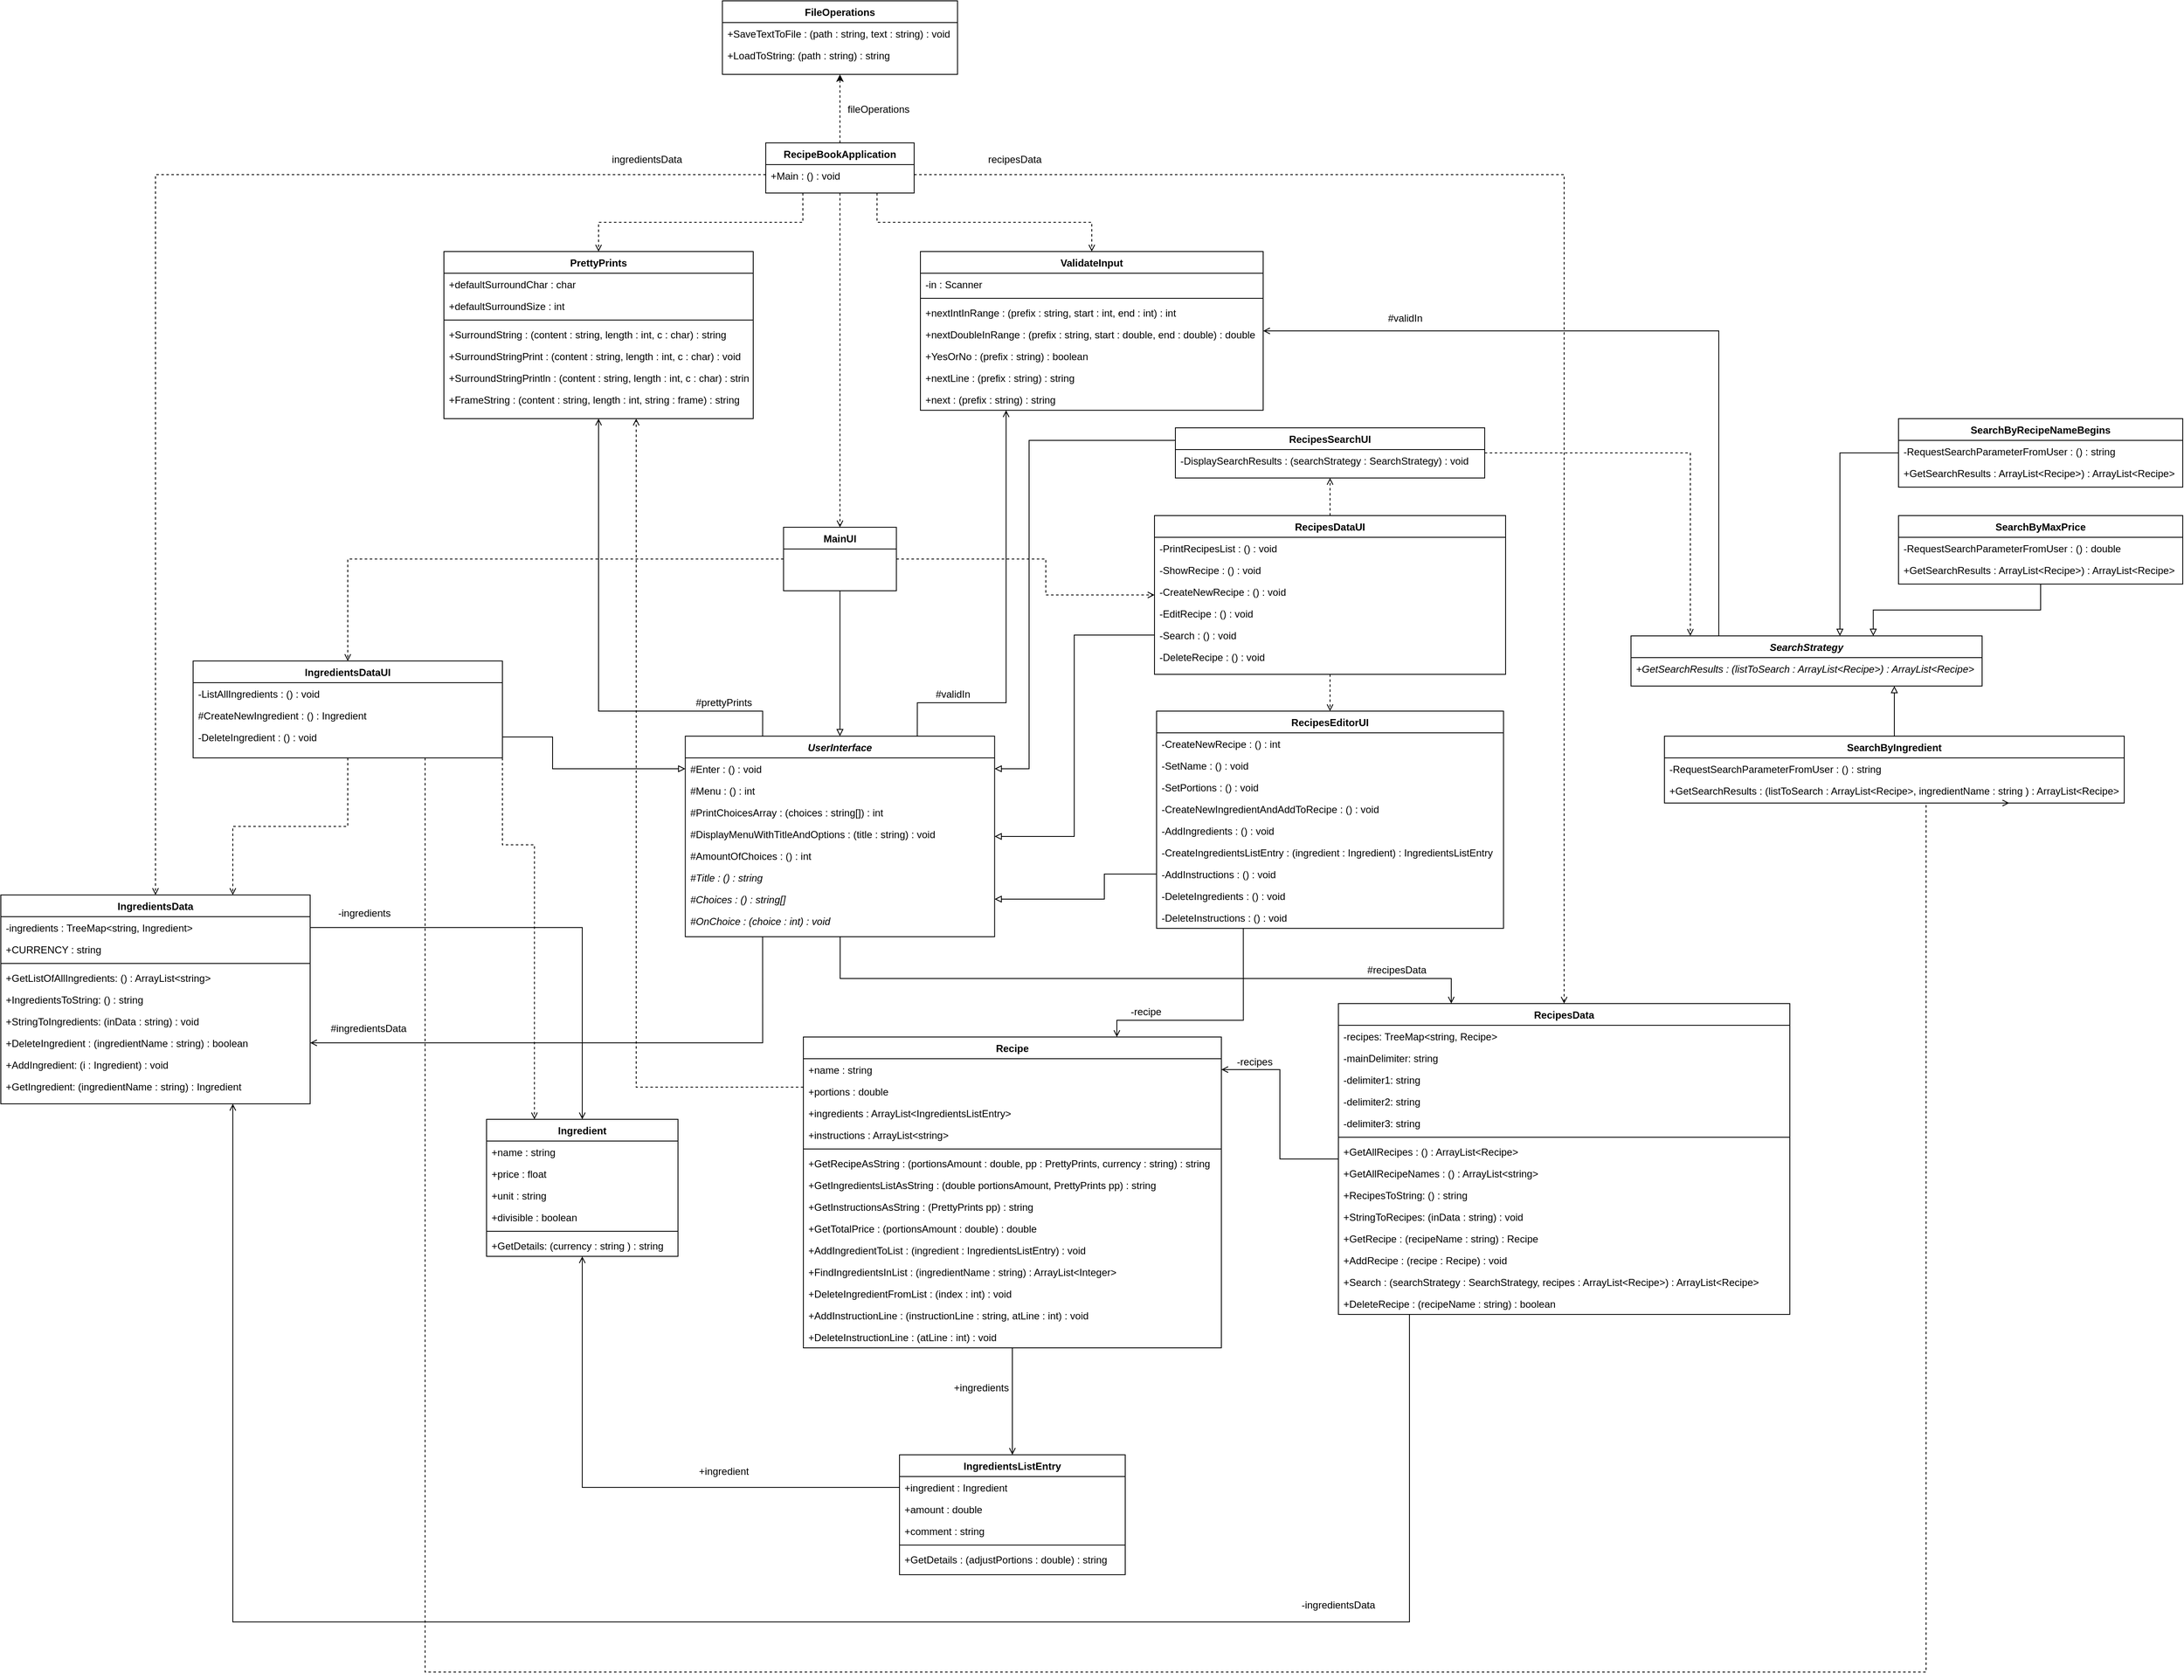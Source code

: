 <mxfile version="13.7.9" type="device"><diagram id="C5RBs43oDa-KdzZeNtuy" name="Page-1"><mxGraphModel dx="2844" dy="2813" grid="1" gridSize="10" guides="1" tooltips="1" connect="1" arrows="1" fold="1" page="1" pageScale="1" pageWidth="827" pageHeight="1169" math="0" shadow="0"><root><mxCell id="WIyWlLk6GJQsqaUBKTNV-0"/><mxCell id="WIyWlLk6GJQsqaUBKTNV-1" parent="WIyWlLk6GJQsqaUBKTNV-0"/><mxCell id="rEb_3e4cBhlZiOOhZE0I-47" style="edgeStyle=orthogonalEdgeStyle;rounded=0;orthogonalLoop=1;jettySize=auto;html=1;exitX=0;exitY=0.5;exitDx=0;exitDy=0;entryX=0.5;entryY=0;entryDx=0;entryDy=0;fontColor=#000000;endArrow=open;endFill=0;dashed=1;" parent="WIyWlLk6GJQsqaUBKTNV-1" source="rEb_3e4cBhlZiOOhZE0I-67" target="rEb_3e4cBhlZiOOhZE0I-20" edge="1"><mxGeometry relative="1" as="geometry"><mxPoint x="862.5" y="-921" as="sourcePoint"/></mxGeometry></mxCell><mxCell id="rEb_3e4cBhlZiOOhZE0I-48" style="edgeStyle=orthogonalEdgeStyle;rounded=0;orthogonalLoop=1;jettySize=auto;html=1;exitX=1;exitY=0.5;exitDx=0;exitDy=0;entryX=0.5;entryY=0;entryDx=0;entryDy=0;fontColor=#000000;endArrow=open;endFill=0;dashed=1;" parent="WIyWlLk6GJQsqaUBKTNV-1" source="rEb_3e4cBhlZiOOhZE0I-67" target="rEb_3e4cBhlZiOOhZE0I-28" edge="1"><mxGeometry relative="1" as="geometry"><mxPoint x="1302.5" y="-895" as="sourcePoint"/></mxGeometry></mxCell><mxCell id="rEb_3e4cBhlZiOOhZE0I-58" style="edgeStyle=orthogonalEdgeStyle;rounded=0;orthogonalLoop=1;jettySize=auto;html=1;exitX=0.5;exitY=1;exitDx=0;exitDy=0;fontColor=#000000;entryX=0.5;entryY=0;entryDx=0;entryDy=0;endArrow=open;endFill=0;" parent="WIyWlLk6GJQsqaUBKTNV-1" source="rEb_3e4cBhlZiOOhZE0I-37" target="rEb_3e4cBhlZiOOhZE0I-50" edge="1"><mxGeometry relative="1" as="geometry"><mxPoint x="1200.235" y="352" as="targetPoint"/></mxGeometry></mxCell><mxCell id="rEb_3e4cBhlZiOOhZE0I-59" style="edgeStyle=orthogonalEdgeStyle;rounded=0;orthogonalLoop=1;jettySize=auto;html=1;exitX=0;exitY=0.5;exitDx=0;exitDy=0;entryX=0.5;entryY=1;entryDx=0;entryDy=0;fontColor=#000000;endArrow=open;endFill=0;" parent="WIyWlLk6GJQsqaUBKTNV-1" source="rEb_3e4cBhlZiOOhZE0I-51" target="rEb_3e4cBhlZiOOhZE0I-11" edge="1"><mxGeometry relative="1" as="geometry"/></mxCell><mxCell id="rEb_3e4cBhlZiOOhZE0I-60" style="edgeStyle=orthogonalEdgeStyle;rounded=0;orthogonalLoop=1;jettySize=auto;html=1;entryX=1;entryY=0.5;entryDx=0;entryDy=0;fontColor=#000000;endArrow=open;endFill=0;exitX=0;exitY=0.5;exitDx=0;exitDy=0;" parent="WIyWlLk6GJQsqaUBKTNV-1" source="rEb_3e4cBhlZiOOhZE0I-28" target="rEb_3e4cBhlZiOOhZE0I-38" edge="1"><mxGeometry relative="1" as="geometry"><mxPoint x="1550" y="120" as="sourcePoint"/><mxPoint x="1485" y="17.5" as="targetPoint"/></mxGeometry></mxCell><mxCell id="rEb_3e4cBhlZiOOhZE0I-70" value="recipesData" style="text;html=1;strokeColor=none;fillColor=none;align=center;verticalAlign=middle;whiteSpace=wrap;rounded=0;fontColor=#000000;" parent="WIyWlLk6GJQsqaUBKTNV-1" vertex="1"><mxGeometry x="1272.5" y="-940" width="40" height="20" as="geometry"/></mxCell><mxCell id="rEb_3e4cBhlZiOOhZE0I-71" value="ingredientsData" style="text;html=1;strokeColor=none;fillColor=none;align=center;verticalAlign=middle;whiteSpace=wrap;rounded=0;fontColor=#000000;" parent="WIyWlLk6GJQsqaUBKTNV-1" vertex="1"><mxGeometry x="832.5" y="-940" width="40" height="20" as="geometry"/></mxCell><mxCell id="rEb_3e4cBhlZiOOhZE0I-72" style="edgeStyle=orthogonalEdgeStyle;rounded=0;orthogonalLoop=1;jettySize=auto;html=1;exitX=1;exitY=0.5;exitDx=0;exitDy=0;entryX=0.5;entryY=0;entryDx=0;entryDy=0;fontColor=#000000;endArrow=open;endFill=0;" parent="WIyWlLk6GJQsqaUBKTNV-1" source="rEb_3e4cBhlZiOOhZE0I-21" target="rEb_3e4cBhlZiOOhZE0I-11" edge="1"><mxGeometry relative="1" as="geometry"/></mxCell><mxCell id="rEb_3e4cBhlZiOOhZE0I-73" value="-ingredients" style="text;html=1;strokeColor=none;fillColor=none;align=center;verticalAlign=middle;whiteSpace=wrap;rounded=0;fontColor=#000000;" parent="WIyWlLk6GJQsqaUBKTNV-1" vertex="1"><mxGeometry x="470" y="-38" width="90" height="20" as="geometry"/></mxCell><mxCell id="rEb_3e4cBhlZiOOhZE0I-74" value="+ingredient" style="text;html=1;strokeColor=none;fillColor=none;align=center;verticalAlign=middle;whiteSpace=wrap;rounded=0;fontColor=#000000;" parent="WIyWlLk6GJQsqaUBKTNV-1" vertex="1"><mxGeometry x="925" y="630" width="40" height="20" as="geometry"/></mxCell><mxCell id="rEb_3e4cBhlZiOOhZE0I-81" value="-recipes" style="text;html=1;strokeColor=none;fillColor=none;align=center;verticalAlign=middle;whiteSpace=wrap;rounded=0;fontColor=#000000;" parent="WIyWlLk6GJQsqaUBKTNV-1" vertex="1"><mxGeometry x="1550" y="140" width="60" height="20" as="geometry"/></mxCell><mxCell id="rEb_3e4cBhlZiOOhZE0I-82" value="+ingredients" style="text;html=1;strokeColor=none;fillColor=none;align=center;verticalAlign=middle;whiteSpace=wrap;rounded=0;fontColor=#000000;" parent="WIyWlLk6GJQsqaUBKTNV-1" vertex="1"><mxGeometry x="1232.5" y="530" width="40" height="20" as="geometry"/></mxCell><mxCell id="dzaVv9NhgaPEuRak2VGy-123" style="edgeStyle=orthogonalEdgeStyle;rounded=0;orthogonalLoop=1;jettySize=auto;html=1;endArrow=open;endFill=0;dashed=1;entryX=0.75;entryY=1;entryDx=0;entryDy=0;exitX=0.75;exitY=1;exitDx=0;exitDy=0;" edge="1" parent="WIyWlLk6GJQsqaUBKTNV-1" source="dzaVv9NhgaPEuRak2VGy-25" target="rEb_3e4cBhlZiOOhZE0I-89"><mxGeometry relative="1" as="geometry"><Array as="points"><mxPoint x="587" y="880"/><mxPoint x="2383" y="880"/></Array></mxGeometry></mxCell><mxCell id="dzaVv9NhgaPEuRak2VGy-55" style="edgeStyle=orthogonalEdgeStyle;rounded=0;orthogonalLoop=1;jettySize=auto;html=1;exitX=0.5;exitY=0;exitDx=0;exitDy=0;entryX=0.5;entryY=1;entryDx=0;entryDy=0;dashed=1;" edge="1" parent="WIyWlLk6GJQsqaUBKTNV-1" source="rEb_3e4cBhlZiOOhZE0I-0" target="dzaVv9NhgaPEuRak2VGy-1"><mxGeometry relative="1" as="geometry"/></mxCell><mxCell id="dzaVv9NhgaPEuRak2VGy-57" style="edgeStyle=orthogonalEdgeStyle;rounded=0;orthogonalLoop=1;jettySize=auto;html=1;exitX=0.25;exitY=1;exitDx=0;exitDy=0;entryX=0.5;entryY=0;entryDx=0;entryDy=0;dashed=1;endArrow=open;endFill=0;" edge="1" parent="WIyWlLk6GJQsqaUBKTNV-1" source="rEb_3e4cBhlZiOOhZE0I-0" target="dzaVv9NhgaPEuRak2VGy-13"><mxGeometry relative="1" as="geometry"/></mxCell><mxCell id="dzaVv9NhgaPEuRak2VGy-58" style="edgeStyle=orthogonalEdgeStyle;rounded=0;orthogonalLoop=1;jettySize=auto;html=1;exitX=0.75;exitY=1;exitDx=0;exitDy=0;entryX=0.5;entryY=0;entryDx=0;entryDy=0;dashed=1;endArrow=open;endFill=0;" edge="1" parent="WIyWlLk6GJQsqaUBKTNV-1" source="rEb_3e4cBhlZiOOhZE0I-0" target="dzaVv9NhgaPEuRak2VGy-7"><mxGeometry relative="1" as="geometry"/></mxCell><mxCell id="dzaVv9NhgaPEuRak2VGy-61" style="edgeStyle=orthogonalEdgeStyle;rounded=0;orthogonalLoop=1;jettySize=auto;html=1;exitX=0.5;exitY=1;exitDx=0;exitDy=0;entryX=0.5;entryY=0;entryDx=0;entryDy=0;dashed=1;endArrow=open;endFill=0;" edge="1" parent="WIyWlLk6GJQsqaUBKTNV-1" source="rEb_3e4cBhlZiOOhZE0I-0" target="dzaVv9NhgaPEuRak2VGy-49"><mxGeometry relative="1" as="geometry"/></mxCell><mxCell id="dzaVv9NhgaPEuRak2VGy-56" value="fileOperations" style="text;html=1;strokeColor=none;fillColor=none;align=center;verticalAlign=middle;whiteSpace=wrap;rounded=0;fontColor=#000000;" vertex="1" parent="WIyWlLk6GJQsqaUBKTNV-1"><mxGeometry x="1110" y="-1000" width="40" height="20" as="geometry"/></mxCell><mxCell id="dzaVv9NhgaPEuRak2VGy-62" style="edgeStyle=orthogonalEdgeStyle;rounded=0;orthogonalLoop=1;jettySize=auto;html=1;entryX=0.5;entryY=0;entryDx=0;entryDy=0;endArrow=block;endFill=0;" edge="1" parent="WIyWlLk6GJQsqaUBKTNV-1" source="dzaVv9NhgaPEuRak2VGy-49" target="dzaVv9NhgaPEuRak2VGy-19"><mxGeometry relative="1" as="geometry"/></mxCell><mxCell id="dzaVv9NhgaPEuRak2VGy-70" style="edgeStyle=orthogonalEdgeStyle;rounded=0;orthogonalLoop=1;jettySize=auto;html=1;exitX=0.25;exitY=0;exitDx=0;exitDy=0;entryX=0.5;entryY=1;entryDx=0;entryDy=0;endArrow=open;endFill=0;" edge="1" parent="WIyWlLk6GJQsqaUBKTNV-1" source="dzaVv9NhgaPEuRak2VGy-19" target="dzaVv9NhgaPEuRak2VGy-13"><mxGeometry relative="1" as="geometry"><Array as="points"><mxPoint x="991" y="-270"/><mxPoint x="795" y="-270"/></Array></mxGeometry></mxCell><mxCell id="dzaVv9NhgaPEuRak2VGy-72" style="edgeStyle=orthogonalEdgeStyle;rounded=0;orthogonalLoop=1;jettySize=auto;html=1;exitX=0.75;exitY=0;exitDx=0;exitDy=0;entryX=0.25;entryY=1;entryDx=0;entryDy=0;endArrow=open;endFill=0;" edge="1" parent="WIyWlLk6GJQsqaUBKTNV-1" source="dzaVv9NhgaPEuRak2VGy-19" target="dzaVv9NhgaPEuRak2VGy-7"><mxGeometry relative="1" as="geometry"><Array as="points"><mxPoint x="1176" y="-280"/><mxPoint x="1282" y="-280"/></Array></mxGeometry></mxCell><mxCell id="dzaVv9NhgaPEuRak2VGy-92" style="edgeStyle=orthogonalEdgeStyle;rounded=0;orthogonalLoop=1;jettySize=auto;html=1;exitX=0.25;exitY=1;exitDx=0;exitDy=0;entryX=1;entryY=0.5;entryDx=0;entryDy=0;endArrow=open;endFill=0;" edge="1" parent="WIyWlLk6GJQsqaUBKTNV-1" source="dzaVv9NhgaPEuRak2VGy-19" target="rEb_3e4cBhlZiOOhZE0I-26"><mxGeometry relative="1" as="geometry"/></mxCell><mxCell id="dzaVv9NhgaPEuRak2VGy-64" style="edgeStyle=orthogonalEdgeStyle;rounded=0;orthogonalLoop=1;jettySize=auto;html=1;exitX=1;exitY=0.5;exitDx=0;exitDy=0;entryX=0;entryY=0.5;entryDx=0;entryDy=0;endArrow=block;endFill=0;" edge="1" parent="WIyWlLk6GJQsqaUBKTNV-1" source="dzaVv9NhgaPEuRak2VGy-143" target="dzaVv9NhgaPEuRak2VGy-22"><mxGeometry relative="1" as="geometry"><mxPoint x="690.0" y="-259.0" as="sourcePoint"/><Array as="points"><mxPoint x="740" y="-239"/><mxPoint x="740" y="-201"/></Array></mxGeometry></mxCell><mxCell id="dzaVv9NhgaPEuRak2VGy-65" style="edgeStyle=orthogonalEdgeStyle;rounded=0;orthogonalLoop=1;jettySize=auto;html=1;entryX=1;entryY=0.5;entryDx=0;entryDy=0;endArrow=block;endFill=0;exitX=0;exitY=0.25;exitDx=0;exitDy=0;" edge="1" parent="WIyWlLk6GJQsqaUBKTNV-1" source="dzaVv9NhgaPEuRak2VGy-43"><mxGeometry relative="1" as="geometry"><mxPoint x="1268.75" y="-201" as="targetPoint"/><Array as="points"><mxPoint x="1310" y="-594"/><mxPoint x="1310" y="-201"/></Array></mxGeometry></mxCell><mxCell id="dzaVv9NhgaPEuRak2VGy-66" style="edgeStyle=orthogonalEdgeStyle;rounded=0;orthogonalLoop=1;jettySize=auto;html=1;endArrow=block;endFill=0;entryX=1;entryY=0.5;entryDx=0;entryDy=0;exitX=0;exitY=0.5;exitDx=0;exitDy=0;" edge="1" parent="WIyWlLk6GJQsqaUBKTNV-1" source="dzaVv9NhgaPEuRak2VGy-145" target="dzaVv9NhgaPEuRak2VGy-19"><mxGeometry relative="1" as="geometry"><mxPoint x="1460" y="-291" as="sourcePoint"/><mxPoint x="1290" y="-160" as="targetPoint"/><Array as="points"><mxPoint x="1364" y="-361"/><mxPoint x="1364" y="-120"/></Array></mxGeometry></mxCell><mxCell id="dzaVv9NhgaPEuRak2VGy-67" style="edgeStyle=orthogonalEdgeStyle;rounded=0;orthogonalLoop=1;jettySize=auto;html=1;exitX=0;exitY=0.75;exitDx=0;exitDy=0;entryX=1;entryY=0.5;entryDx=0;entryDy=0;endArrow=block;endFill=0;" edge="1" parent="WIyWlLk6GJQsqaUBKTNV-1" source="dzaVv9NhgaPEuRak2VGy-37" target="dzaVv9NhgaPEuRak2VGy-23"><mxGeometry relative="1" as="geometry"><Array as="points"><mxPoint x="1400" y="-75"/><mxPoint x="1400" y="-45"/></Array></mxGeometry></mxCell><mxCell id="dzaVv9NhgaPEuRak2VGy-80" style="edgeStyle=orthogonalEdgeStyle;rounded=0;orthogonalLoop=1;jettySize=auto;html=1;dashed=1;endArrow=open;endFill=0;entryX=0;entryY=0.5;entryDx=0;entryDy=0;exitX=1;exitY=0.5;exitDx=0;exitDy=0;" edge="1" parent="WIyWlLk6GJQsqaUBKTNV-1" source="dzaVv9NhgaPEuRak2VGy-49" target="dzaVv9NhgaPEuRak2VGy-31"><mxGeometry relative="1" as="geometry"><mxPoint x="1115" y="-498" as="sourcePoint"/><mxPoint x="1390" y="-340" as="targetPoint"/><Array as="points"><mxPoint x="1330" y="-452"/><mxPoint x="1330" y="-409"/></Array></mxGeometry></mxCell><mxCell id="dzaVv9NhgaPEuRak2VGy-74" value="#prettyPrints" style="text;html=1;strokeColor=none;fillColor=none;align=center;verticalAlign=middle;whiteSpace=wrap;rounded=0;fontColor=#000000;" vertex="1" parent="WIyWlLk6GJQsqaUBKTNV-1"><mxGeometry x="895" y="-290" width="100" height="20" as="geometry"/></mxCell><mxCell id="dzaVv9NhgaPEuRak2VGy-75" value="#validIn" style="text;html=1;strokeColor=none;fillColor=none;align=center;verticalAlign=middle;whiteSpace=wrap;rounded=0;fontColor=#000000;" vertex="1" parent="WIyWlLk6GJQsqaUBKTNV-1"><mxGeometry x="1168.75" y="-300" width="100" height="20" as="geometry"/></mxCell><mxCell id="dzaVv9NhgaPEuRak2VGy-77" style="edgeStyle=orthogonalEdgeStyle;rounded=0;orthogonalLoop=1;jettySize=auto;html=1;entryX=0.5;entryY=0;entryDx=0;entryDy=0;dashed=1;endArrow=open;endFill=0;exitX=0;exitY=0.5;exitDx=0;exitDy=0;" edge="1" parent="WIyWlLk6GJQsqaUBKTNV-1" source="dzaVv9NhgaPEuRak2VGy-49" target="dzaVv9NhgaPEuRak2VGy-25"><mxGeometry relative="1" as="geometry"><mxPoint x="910" y="-431" as="sourcePoint"/></mxGeometry></mxCell><mxCell id="dzaVv9NhgaPEuRak2VGy-82" style="edgeStyle=orthogonalEdgeStyle;rounded=0;orthogonalLoop=1;jettySize=auto;html=1;entryX=0.169;entryY=-0.002;entryDx=0;entryDy=0;dashed=1;endArrow=open;endFill=0;entryPerimeter=0;exitX=1;exitY=0.5;exitDx=0;exitDy=0;" edge="1" parent="WIyWlLk6GJQsqaUBKTNV-1" source="dzaVv9NhgaPEuRak2VGy-43" target="rEb_3e4cBhlZiOOhZE0I-84"><mxGeometry relative="1" as="geometry"><Array as="points"><mxPoint x="2101" y="-579"/></Array></mxGeometry></mxCell><mxCell id="dzaVv9NhgaPEuRak2VGy-81" style="edgeStyle=orthogonalEdgeStyle;rounded=0;orthogonalLoop=1;jettySize=auto;html=1;entryX=0.5;entryY=1;entryDx=0;entryDy=0;dashed=1;endArrow=open;endFill=0;" edge="1" parent="WIyWlLk6GJQsqaUBKTNV-1" source="dzaVv9NhgaPEuRak2VGy-31" target="dzaVv9NhgaPEuRak2VGy-43"><mxGeometry relative="1" as="geometry"/></mxCell><mxCell id="dzaVv9NhgaPEuRak2VGy-84" style="edgeStyle=orthogonalEdgeStyle;rounded=0;orthogonalLoop=1;jettySize=auto;html=1;entryX=0.5;entryY=0;entryDx=0;entryDy=0;dashed=1;endArrow=open;endFill=0;" edge="1" parent="WIyWlLk6GJQsqaUBKTNV-1" source="dzaVv9NhgaPEuRak2VGy-31" target="dzaVv9NhgaPEuRak2VGy-37"><mxGeometry relative="1" as="geometry"/></mxCell><mxCell id="dzaVv9NhgaPEuRak2VGy-85" style="edgeStyle=orthogonalEdgeStyle;rounded=0;orthogonalLoop=1;jettySize=auto;html=1;entryX=0.75;entryY=0;entryDx=0;entryDy=0;dashed=1;endArrow=open;endFill=0;exitX=0.5;exitY=1;exitDx=0;exitDy=0;" edge="1" parent="WIyWlLk6GJQsqaUBKTNV-1" source="dzaVv9NhgaPEuRak2VGy-25" target="rEb_3e4cBhlZiOOhZE0I-20"><mxGeometry relative="1" as="geometry"><mxPoint x="390" y="-120" as="sourcePoint"/></mxGeometry></mxCell><mxCell id="dzaVv9NhgaPEuRak2VGy-112" style="edgeStyle=orthogonalEdgeStyle;rounded=0;orthogonalLoop=1;jettySize=auto;html=1;exitX=0.25;exitY=0;exitDx=0;exitDy=0;entryX=1;entryY=0.5;entryDx=0;entryDy=0;endArrow=open;endFill=0;" edge="1" parent="WIyWlLk6GJQsqaUBKTNV-1" source="rEb_3e4cBhlZiOOhZE0I-84" target="dzaVv9NhgaPEuRak2VGy-7"><mxGeometry relative="1" as="geometry"><Array as="points"><mxPoint x="2135" y="-725"/></Array></mxGeometry></mxCell><mxCell id="dzaVv9NhgaPEuRak2VGy-124" style="edgeStyle=orthogonalEdgeStyle;rounded=0;orthogonalLoop=1;jettySize=auto;html=1;exitX=0.25;exitY=1;exitDx=0;exitDy=0;entryX=0.75;entryY=0;entryDx=0;entryDy=0;endArrow=open;endFill=0;" edge="1" parent="WIyWlLk6GJQsqaUBKTNV-1" source="dzaVv9NhgaPEuRak2VGy-37" target="rEb_3e4cBhlZiOOhZE0I-37"><mxGeometry relative="1" as="geometry"><Array as="points"><mxPoint x="1566" y="100"/><mxPoint x="1415" y="100"/></Array></mxGeometry></mxCell><mxCell id="dzaVv9NhgaPEuRak2VGy-131" style="edgeStyle=orthogonalEdgeStyle;rounded=0;orthogonalLoop=1;jettySize=auto;html=1;endArrow=open;endFill=0;dashed=1;" edge="1" parent="WIyWlLk6GJQsqaUBKTNV-1" source="rEb_3e4cBhlZiOOhZE0I-37"><mxGeometry relative="1" as="geometry"><mxPoint x="840" y="-620" as="targetPoint"/><Array as="points"><mxPoint x="840" y="180"/></Array></mxGeometry></mxCell><mxCell id="dzaVv9NhgaPEuRak2VGy-132" style="edgeStyle=orthogonalEdgeStyle;rounded=0;orthogonalLoop=1;jettySize=auto;html=1;exitX=0.25;exitY=1;exitDx=0;exitDy=0;entryX=0.75;entryY=1;entryDx=0;entryDy=0;endArrow=open;endFill=0;" edge="1" parent="WIyWlLk6GJQsqaUBKTNV-1" source="rEb_3e4cBhlZiOOhZE0I-28" target="rEb_3e4cBhlZiOOhZE0I-20"><mxGeometry relative="1" as="geometry"><Array as="points"><mxPoint x="1765" y="820"/><mxPoint x="358" y="820"/></Array></mxGeometry></mxCell><mxCell id="dzaVv9NhgaPEuRak2VGy-94" style="edgeStyle=orthogonalEdgeStyle;rounded=0;orthogonalLoop=1;jettySize=auto;html=1;entryX=0.25;entryY=0;entryDx=0;entryDy=0;endArrow=open;endFill=0;" edge="1" parent="WIyWlLk6GJQsqaUBKTNV-1" target="rEb_3e4cBhlZiOOhZE0I-28"><mxGeometry relative="1" as="geometry"><mxPoint x="1084" as="sourcePoint"/><Array as="points"><mxPoint x="1084" y="50"/><mxPoint x="1815" y="50"/></Array></mxGeometry></mxCell><mxCell id="dzaVv9NhgaPEuRak2VGy-95" value="#ingredientsData" style="text;html=1;strokeColor=none;fillColor=none;align=center;verticalAlign=middle;whiteSpace=wrap;rounded=0;fontColor=#000000;" vertex="1" parent="WIyWlLk6GJQsqaUBKTNV-1"><mxGeometry x="470" y="100" width="100" height="20" as="geometry"/></mxCell><mxCell id="dzaVv9NhgaPEuRak2VGy-96" value="#recipesData" style="text;html=1;strokeColor=none;fillColor=none;align=center;verticalAlign=middle;whiteSpace=wrap;rounded=0;fontColor=#000000;" vertex="1" parent="WIyWlLk6GJQsqaUBKTNV-1"><mxGeometry x="1700" y="30" width="100" height="20" as="geometry"/></mxCell><mxCell id="dzaVv9NhgaPEuRak2VGy-107" style="edgeStyle=orthogonalEdgeStyle;rounded=0;orthogonalLoop=1;jettySize=auto;html=1;entryX=0.595;entryY=0;entryDx=0;entryDy=0;entryPerimeter=0;endArrow=block;endFill=0;exitX=0;exitY=0.5;exitDx=0;exitDy=0;" edge="1" parent="WIyWlLk6GJQsqaUBKTNV-1" source="rEb_3e4cBhlZiOOhZE0I-102" target="rEb_3e4cBhlZiOOhZE0I-84"><mxGeometry relative="1" as="geometry"><mxPoint x="2310" y="-672" as="sourcePoint"/><Array as="points"><mxPoint x="2280" y="-579"/></Array></mxGeometry></mxCell><mxCell id="dzaVv9NhgaPEuRak2VGy-105" style="edgeStyle=orthogonalEdgeStyle;rounded=0;orthogonalLoop=1;jettySize=auto;html=1;entryX=0.69;entryY=0;entryDx=0;entryDy=0;entryPerimeter=0;endArrow=block;endFill=0;exitX=0.5;exitY=1;exitDx=0;exitDy=0;" edge="1" parent="WIyWlLk6GJQsqaUBKTNV-1" source="rEb_3e4cBhlZiOOhZE0I-94" target="rEb_3e4cBhlZiOOhZE0I-84"><mxGeometry relative="1" as="geometry"><mxPoint x="2350" y="-662.941" as="sourcePoint"/></mxGeometry></mxCell><mxCell id="dzaVv9NhgaPEuRak2VGy-115" value="#validIn" style="text;html=1;strokeColor=none;fillColor=none;align=center;verticalAlign=middle;whiteSpace=wrap;rounded=0;fontColor=#000000;" vertex="1" parent="WIyWlLk6GJQsqaUBKTNV-1"><mxGeometry x="1710" y="-750" width="100" height="20" as="geometry"/></mxCell><mxCell id="dzaVv9NhgaPEuRak2VGy-116" style="edgeStyle=orthogonalEdgeStyle;rounded=0;orthogonalLoop=1;jettySize=auto;html=1;entryX=0.75;entryY=1;entryDx=0;entryDy=0;endArrow=block;endFill=0;" edge="1" parent="WIyWlLk6GJQsqaUBKTNV-1" source="rEb_3e4cBhlZiOOhZE0I-89" target="rEb_3e4cBhlZiOOhZE0I-84"><mxGeometry relative="1" as="geometry"/></mxCell><mxCell id="dzaVv9NhgaPEuRak2VGy-125" value="-recipe" style="text;html=1;strokeColor=none;fillColor=none;align=center;verticalAlign=middle;whiteSpace=wrap;rounded=0;fontColor=#000000;" vertex="1" parent="WIyWlLk6GJQsqaUBKTNV-1"><mxGeometry x="1400" y="80" width="100" height="20" as="geometry"/></mxCell><mxCell id="dzaVv9NhgaPEuRak2VGy-133" value="-ingredientsData" style="text;html=1;strokeColor=none;fillColor=none;align=center;verticalAlign=middle;whiteSpace=wrap;rounded=0;fontColor=#000000;" vertex="1" parent="WIyWlLk6GJQsqaUBKTNV-1"><mxGeometry x="1630" y="790" width="100" height="20" as="geometry"/></mxCell><mxCell id="rEb_3e4cBhlZiOOhZE0I-20" value="IngredientsData" style="swimlane;fontStyle=1;align=center;verticalAlign=top;childLayout=stackLayout;horizontal=1;startSize=26;horizontalStack=0;resizeParent=1;resizeLast=0;collapsible=1;marginBottom=0;rounded=0;shadow=0;strokeWidth=1;" parent="WIyWlLk6GJQsqaUBKTNV-1" vertex="1"><mxGeometry x="80" y="-50" width="370" height="250" as="geometry"><mxRectangle x="230" y="140" width="160" height="26" as="alternateBounds"/></mxGeometry></mxCell><mxCell id="rEb_3e4cBhlZiOOhZE0I-21" value="-ingredients : TreeMap&lt;string, Ingredient&gt;" style="text;align=left;verticalAlign=top;spacingLeft=4;spacingRight=4;overflow=hidden;rotatable=0;points=[[0,0.5],[1,0.5]];portConstraint=eastwest;rounded=0;shadow=0;html=0;" parent="rEb_3e4cBhlZiOOhZE0I-20" vertex="1"><mxGeometry y="26" width="370" height="26" as="geometry"/></mxCell><mxCell id="dzaVv9NhgaPEuRak2VGy-118" value="+CURRENCY : string" style="text;align=left;verticalAlign=top;spacingLeft=4;spacingRight=4;overflow=hidden;rotatable=0;points=[[0,0.5],[1,0.5]];portConstraint=eastwest;rounded=0;shadow=0;html=0;" vertex="1" parent="rEb_3e4cBhlZiOOhZE0I-20"><mxGeometry y="52" width="370" height="26" as="geometry"/></mxCell><mxCell id="rEb_3e4cBhlZiOOhZE0I-24" value="" style="line;html=1;strokeWidth=1;align=left;verticalAlign=middle;spacingTop=-1;spacingLeft=3;spacingRight=3;rotatable=0;labelPosition=right;points=[];portConstraint=eastwest;" parent="rEb_3e4cBhlZiOOhZE0I-20" vertex="1"><mxGeometry y="78" width="370" height="8" as="geometry"/></mxCell><mxCell id="rEb_3e4cBhlZiOOhZE0I-25" value="+GetListOfAllIngredients: () : ArrayList&lt;string&gt;" style="text;align=left;verticalAlign=top;spacingLeft=4;spacingRight=4;overflow=hidden;rotatable=0;points=[[0,0.5],[1,0.5]];portConstraint=eastwest;rounded=0;shadow=0;html=0;" parent="rEb_3e4cBhlZiOOhZE0I-20" vertex="1"><mxGeometry y="86" width="370" height="26" as="geometry"/></mxCell><mxCell id="dzaVv9NhgaPEuRak2VGy-119" value="+IngredientsToString: () : string" style="text;align=left;verticalAlign=top;spacingLeft=4;spacingRight=4;overflow=hidden;rotatable=0;points=[[0,0.5],[1,0.5]];portConstraint=eastwest;rounded=0;shadow=0;html=0;" vertex="1" parent="rEb_3e4cBhlZiOOhZE0I-20"><mxGeometry y="112" width="370" height="26" as="geometry"/></mxCell><mxCell id="dzaVv9NhgaPEuRak2VGy-120" value="+StringToIngredients: (inData : string) : void" style="text;align=left;verticalAlign=top;spacingLeft=4;spacingRight=4;overflow=hidden;rotatable=0;points=[[0,0.5],[1,0.5]];portConstraint=eastwest;rounded=0;shadow=0;html=0;" vertex="1" parent="rEb_3e4cBhlZiOOhZE0I-20"><mxGeometry y="138" width="370" height="26" as="geometry"/></mxCell><mxCell id="rEb_3e4cBhlZiOOhZE0I-26" value="+DeleteIngredient : (ingredientName : string) : boolean" style="text;align=left;verticalAlign=top;spacingLeft=4;spacingRight=4;overflow=hidden;rotatable=0;points=[[0,0.5],[1,0.5]];portConstraint=eastwest;rounded=0;shadow=0;html=0;" parent="rEb_3e4cBhlZiOOhZE0I-20" vertex="1"><mxGeometry y="164" width="370" height="26" as="geometry"/></mxCell><mxCell id="1HIF1MYtjE7DCyzloHpC-0" value="+AddIngredient: (i : Ingredient) : void" style="text;align=left;verticalAlign=top;spacingLeft=4;spacingRight=4;overflow=hidden;rotatable=0;points=[[0,0.5],[1,0.5]];portConstraint=eastwest;rounded=0;shadow=0;html=0;" parent="rEb_3e4cBhlZiOOhZE0I-20" vertex="1"><mxGeometry y="190" width="370" height="26" as="geometry"/></mxCell><mxCell id="dzaVv9NhgaPEuRak2VGy-121" value="+GetIngredient: (ingredientName : string) : Ingredient" style="text;align=left;verticalAlign=top;spacingLeft=4;spacingRight=4;overflow=hidden;rotatable=0;points=[[0,0.5],[1,0.5]];portConstraint=eastwest;rounded=0;shadow=0;html=0;" vertex="1" parent="rEb_3e4cBhlZiOOhZE0I-20"><mxGeometry y="216" width="370" height="26" as="geometry"/></mxCell><mxCell id="rEb_3e4cBhlZiOOhZE0I-0" value="RecipeBookApplication" style="swimlane;fontStyle=1;align=center;verticalAlign=top;childLayout=stackLayout;horizontal=1;startSize=26;horizontalStack=0;resizeParent=1;resizeLast=0;collapsible=1;marginBottom=0;rounded=0;shadow=0;strokeWidth=1;" parent="WIyWlLk6GJQsqaUBKTNV-1" vertex="1"><mxGeometry x="995" y="-950" width="177.5" height="60" as="geometry"><mxRectangle x="230" y="140" width="160" height="26" as="alternateBounds"/></mxGeometry></mxCell><mxCell id="rEb_3e4cBhlZiOOhZE0I-67" value="+Main : () : void" style="text;align=left;verticalAlign=top;spacingLeft=4;spacingRight=4;overflow=hidden;rotatable=0;points=[[0,0.5],[1,0.5]];portConstraint=eastwest;rounded=0;shadow=0;html=0;" parent="rEb_3e4cBhlZiOOhZE0I-0" vertex="1"><mxGeometry y="26" width="177.5" height="24" as="geometry"/></mxCell><mxCell id="dzaVv9NhgaPEuRak2VGy-1" value="FileOperations" style="swimlane;fontStyle=1;align=center;verticalAlign=top;childLayout=stackLayout;horizontal=1;startSize=26;horizontalStack=0;resizeParent=1;resizeLast=0;collapsible=1;marginBottom=0;rounded=0;shadow=0;strokeWidth=1;" vertex="1" parent="WIyWlLk6GJQsqaUBKTNV-1"><mxGeometry x="943.13" y="-1120" width="281.25" height="88" as="geometry"><mxRectangle x="230" y="140" width="160" height="26" as="alternateBounds"/></mxGeometry></mxCell><mxCell id="dzaVv9NhgaPEuRak2VGy-4" value="+SaveTextToFile : (path : string, text : string) : void" style="text;align=left;verticalAlign=top;spacingLeft=4;spacingRight=4;overflow=hidden;rotatable=0;points=[[0,0.5],[1,0.5]];portConstraint=eastwest;rounded=0;shadow=0;html=0;" vertex="1" parent="dzaVv9NhgaPEuRak2VGy-1"><mxGeometry y="26" width="281.25" height="26" as="geometry"/></mxCell><mxCell id="dzaVv9NhgaPEuRak2VGy-5" value="+LoadToString: (path : string) : string" style="text;align=left;verticalAlign=top;spacingLeft=4;spacingRight=4;overflow=hidden;rotatable=0;points=[[0,0.5],[1,0.5]];portConstraint=eastwest;rounded=0;shadow=0;html=0;" vertex="1" parent="dzaVv9NhgaPEuRak2VGy-1"><mxGeometry y="52" width="281.25" height="26" as="geometry"/></mxCell><mxCell id="dzaVv9NhgaPEuRak2VGy-19" value="UserInterface" style="swimlane;fontStyle=3;align=center;verticalAlign=top;childLayout=stackLayout;horizontal=1;startSize=26;horizontalStack=0;resizeParent=1;resizeLast=0;collapsible=1;marginBottom=0;rounded=0;shadow=0;strokeWidth=1;" vertex="1" parent="WIyWlLk6GJQsqaUBKTNV-1"><mxGeometry x="898.75" y="-240" width="370" height="240" as="geometry"><mxRectangle x="230" y="140" width="160" height="26" as="alternateBounds"/></mxGeometry></mxCell><mxCell id="dzaVv9NhgaPEuRak2VGy-22" value="#Enter : () : void" style="text;align=left;verticalAlign=top;spacingLeft=4;spacingRight=4;overflow=hidden;rotatable=0;points=[[0,0.5],[1,0.5]];portConstraint=eastwest;rounded=0;shadow=0;html=0;" vertex="1" parent="dzaVv9NhgaPEuRak2VGy-19"><mxGeometry y="26" width="370" height="26" as="geometry"/></mxCell><mxCell id="dzaVv9NhgaPEuRak2VGy-87" value="#Menu : () : int" style="text;align=left;verticalAlign=top;spacingLeft=4;spacingRight=4;overflow=hidden;rotatable=0;points=[[0,0.5],[1,0.5]];portConstraint=eastwest;rounded=0;shadow=0;html=0;" vertex="1" parent="dzaVv9NhgaPEuRak2VGy-19"><mxGeometry y="52" width="370" height="26" as="geometry"/></mxCell><mxCell id="dzaVv9NhgaPEuRak2VGy-86" value="#PrintChoicesArray : (choices : string[]) : int" style="text;align=left;verticalAlign=top;spacingLeft=4;spacingRight=4;overflow=hidden;rotatable=0;points=[[0,0.5],[1,0.5]];portConstraint=eastwest;rounded=0;shadow=0;html=0;" vertex="1" parent="dzaVv9NhgaPEuRak2VGy-19"><mxGeometry y="78" width="370" height="26" as="geometry"/></mxCell><mxCell id="dzaVv9NhgaPEuRak2VGy-89" value="#DisplayMenuWithTitleAndOptions : (title : string) : void" style="text;align=left;verticalAlign=top;spacingLeft=4;spacingRight=4;overflow=hidden;rotatable=0;points=[[0,0.5],[1,0.5]];portConstraint=eastwest;rounded=0;shadow=0;html=0;" vertex="1" parent="dzaVv9NhgaPEuRak2VGy-19"><mxGeometry y="104" width="370" height="26" as="geometry"/></mxCell><mxCell id="dzaVv9NhgaPEuRak2VGy-90" value="#AmountOfChoices : () : int" style="text;align=left;verticalAlign=top;spacingLeft=4;spacingRight=4;overflow=hidden;rotatable=0;points=[[0,0.5],[1,0.5]];portConstraint=eastwest;rounded=0;shadow=0;html=0;" vertex="1" parent="dzaVv9NhgaPEuRak2VGy-19"><mxGeometry y="130" width="370" height="26" as="geometry"/></mxCell><mxCell id="dzaVv9NhgaPEuRak2VGy-88" value="#Title : () : string" style="text;align=left;verticalAlign=top;spacingLeft=4;spacingRight=4;overflow=hidden;rotatable=0;points=[[0,0.5],[1,0.5]];portConstraint=eastwest;rounded=0;shadow=0;html=0;fontStyle=2" vertex="1" parent="dzaVv9NhgaPEuRak2VGy-19"><mxGeometry y="156" width="370" height="26" as="geometry"/></mxCell><mxCell id="dzaVv9NhgaPEuRak2VGy-23" value="#Choices : () : string[]" style="text;align=left;verticalAlign=top;spacingLeft=4;spacingRight=4;overflow=hidden;rotatable=0;points=[[0,0.5],[1,0.5]];portConstraint=eastwest;rounded=0;shadow=0;html=0;fontStyle=2" vertex="1" parent="dzaVv9NhgaPEuRak2VGy-19"><mxGeometry y="182" width="370" height="26" as="geometry"/></mxCell><mxCell id="dzaVv9NhgaPEuRak2VGy-24" value="#OnChoice : (choice : int) : void" style="text;align=left;verticalAlign=top;spacingLeft=4;spacingRight=4;overflow=hidden;rotatable=0;points=[[0,0.5],[1,0.5]];portConstraint=eastwest;rounded=0;shadow=0;html=0;fontStyle=2" vertex="1" parent="dzaVv9NhgaPEuRak2VGy-19"><mxGeometry y="208" width="370" height="26" as="geometry"/></mxCell><mxCell id="dzaVv9NhgaPEuRak2VGy-49" value="MainUI" style="swimlane;fontStyle=1;align=center;verticalAlign=top;childLayout=stackLayout;horizontal=1;startSize=26;horizontalStack=0;resizeParent=1;resizeLast=0;collapsible=1;marginBottom=0;rounded=0;shadow=0;strokeWidth=1;" vertex="1" parent="WIyWlLk6GJQsqaUBKTNV-1"><mxGeometry x="1016.26" y="-490" width="135" height="76" as="geometry"><mxRectangle x="1583.75" y="450" width="160" height="26" as="alternateBounds"/></mxGeometry></mxCell><mxCell id="rEb_3e4cBhlZiOOhZE0I-11" value="Ingredient" style="swimlane;fontStyle=1;align=center;verticalAlign=top;childLayout=stackLayout;horizontal=1;startSize=26;horizontalStack=0;resizeParent=1;resizeLast=0;collapsible=1;marginBottom=0;rounded=0;shadow=0;strokeWidth=1;" parent="WIyWlLk6GJQsqaUBKTNV-1" vertex="1"><mxGeometry x="661" y="218.5" width="229" height="164" as="geometry"><mxRectangle x="230" y="140" width="160" height="26" as="alternateBounds"/></mxGeometry></mxCell><mxCell id="rEb_3e4cBhlZiOOhZE0I-12" value="+name : string" style="text;align=left;verticalAlign=top;spacingLeft=4;spacingRight=4;overflow=hidden;rotatable=0;points=[[0,0.5],[1,0.5]];portConstraint=eastwest;rounded=0;shadow=0;html=0;" parent="rEb_3e4cBhlZiOOhZE0I-11" vertex="1"><mxGeometry y="26" width="229" height="26" as="geometry"/></mxCell><mxCell id="rEb_3e4cBhlZiOOhZE0I-13" value="+price : float" style="text;align=left;verticalAlign=top;spacingLeft=4;spacingRight=4;overflow=hidden;rotatable=0;points=[[0,0.5],[1,0.5]];portConstraint=eastwest;rounded=0;shadow=0;html=0;" parent="rEb_3e4cBhlZiOOhZE0I-11" vertex="1"><mxGeometry y="52" width="229" height="26" as="geometry"/></mxCell><mxCell id="rEb_3e4cBhlZiOOhZE0I-18" value="+unit : string" style="text;align=left;verticalAlign=top;spacingLeft=4;spacingRight=4;overflow=hidden;rotatable=0;points=[[0,0.5],[1,0.5]];portConstraint=eastwest;rounded=0;shadow=0;html=0;" parent="rEb_3e4cBhlZiOOhZE0I-11" vertex="1"><mxGeometry y="78" width="229" height="26" as="geometry"/></mxCell><mxCell id="dzaVv9NhgaPEuRak2VGy-122" value="+divisible : boolean" style="text;align=left;verticalAlign=top;spacingLeft=4;spacingRight=4;overflow=hidden;rotatable=0;points=[[0,0.5],[1,0.5]];portConstraint=eastwest;rounded=0;shadow=0;html=0;" vertex="1" parent="rEb_3e4cBhlZiOOhZE0I-11"><mxGeometry y="104" width="229" height="26" as="geometry"/></mxCell><mxCell id="rEb_3e4cBhlZiOOhZE0I-14" value="" style="line;html=1;strokeWidth=1;align=left;verticalAlign=middle;spacingTop=-1;spacingLeft=3;spacingRight=3;rotatable=0;labelPosition=right;points=[];portConstraint=eastwest;fontColor=#FF0000;" parent="rEb_3e4cBhlZiOOhZE0I-11" vertex="1"><mxGeometry y="130" width="229" height="8" as="geometry"/></mxCell><mxCell id="rEb_3e4cBhlZiOOhZE0I-17" value="+GetDetails: (currency : string ) : string" style="text;align=left;verticalAlign=top;spacingLeft=4;spacingRight=4;overflow=hidden;rotatable=0;points=[[0,0.5],[1,0.5]];portConstraint=eastwest;rounded=0;shadow=0;html=0;" parent="rEb_3e4cBhlZiOOhZE0I-11" vertex="1"><mxGeometry y="138" width="229" height="26" as="geometry"/></mxCell><mxCell id="rEb_3e4cBhlZiOOhZE0I-50" value="IngredientsListEntry" style="swimlane;fontStyle=1;align=center;verticalAlign=top;childLayout=stackLayout;horizontal=1;startSize=26;horizontalStack=0;resizeParent=1;resizeLast=0;collapsible=1;marginBottom=0;rounded=0;shadow=0;strokeWidth=1;" parent="WIyWlLk6GJQsqaUBKTNV-1" vertex="1"><mxGeometry x="1155" y="620" width="270" height="143.5" as="geometry"><mxRectangle x="230" y="140" width="160" height="26" as="alternateBounds"/></mxGeometry></mxCell><mxCell id="rEb_3e4cBhlZiOOhZE0I-51" value="+ingredient : Ingredient" style="text;align=left;verticalAlign=top;spacingLeft=4;spacingRight=4;overflow=hidden;rotatable=0;points=[[0,0.5],[1,0.5]];portConstraint=eastwest;rounded=0;shadow=0;html=0;" parent="rEb_3e4cBhlZiOOhZE0I-50" vertex="1"><mxGeometry y="26" width="270" height="26" as="geometry"/></mxCell><mxCell id="rEb_3e4cBhlZiOOhZE0I-52" value="+amount : double" style="text;align=left;verticalAlign=top;spacingLeft=4;spacingRight=4;overflow=hidden;rotatable=0;points=[[0,0.5],[1,0.5]];portConstraint=eastwest;rounded=0;shadow=0;html=0;" parent="rEb_3e4cBhlZiOOhZE0I-50" vertex="1"><mxGeometry y="52" width="270" height="26" as="geometry"/></mxCell><mxCell id="rEb_3e4cBhlZiOOhZE0I-53" value="+comment : string" style="text;align=left;verticalAlign=top;spacingLeft=4;spacingRight=4;overflow=hidden;rotatable=0;points=[[0,0.5],[1,0.5]];portConstraint=eastwest;rounded=0;shadow=0;html=0;" parent="rEb_3e4cBhlZiOOhZE0I-50" vertex="1"><mxGeometry y="78" width="270" height="26" as="geometry"/></mxCell><mxCell id="dzaVv9NhgaPEuRak2VGy-126" value="" style="line;html=1;strokeWidth=1;align=left;verticalAlign=middle;spacingTop=-1;spacingLeft=3;spacingRight=3;rotatable=0;labelPosition=right;points=[];portConstraint=eastwest;fontColor=#FF0000;" vertex="1" parent="rEb_3e4cBhlZiOOhZE0I-50"><mxGeometry y="104" width="270" height="8" as="geometry"/></mxCell><mxCell id="dzaVv9NhgaPEuRak2VGy-127" value="+GetDetails : (adjustPortions : double) : string" style="text;align=left;verticalAlign=top;spacingLeft=4;spacingRight=4;overflow=hidden;rotatable=0;points=[[0,0.5],[1,0.5]];portConstraint=eastwest;rounded=0;shadow=0;html=0;" vertex="1" parent="rEb_3e4cBhlZiOOhZE0I-50"><mxGeometry y="112" width="270" height="26" as="geometry"/></mxCell><mxCell id="dzaVv9NhgaPEuRak2VGy-155" style="edgeStyle=orthogonalEdgeStyle;rounded=0;orthogonalLoop=1;jettySize=auto;html=1;exitX=1;exitY=1;exitDx=0;exitDy=0;entryX=0.25;entryY=0;entryDx=0;entryDy=0;endArrow=open;endFill=0;dashed=1;" edge="1" parent="WIyWlLk6GJQsqaUBKTNV-1" source="dzaVv9NhgaPEuRak2VGy-25" target="rEb_3e4cBhlZiOOhZE0I-11"><mxGeometry relative="1" as="geometry"><Array as="points"><mxPoint x="680" y="-110"/><mxPoint x="718" y="-110"/></Array></mxGeometry></mxCell><mxCell id="dzaVv9NhgaPEuRak2VGy-25" value="IngredientsDataUI" style="swimlane;fontStyle=1;align=center;verticalAlign=top;childLayout=stackLayout;horizontal=1;startSize=26;horizontalStack=0;resizeParent=1;resizeLast=0;collapsible=1;marginBottom=0;rounded=0;shadow=0;strokeWidth=1;" vertex="1" parent="WIyWlLk6GJQsqaUBKTNV-1"><mxGeometry x="310" y="-330" width="370" height="116" as="geometry"><mxRectangle x="230" y="140" width="160" height="26" as="alternateBounds"/></mxGeometry></mxCell><mxCell id="dzaVv9NhgaPEuRak2VGy-29" value="-ListAllIngredients : () : void" style="text;align=left;verticalAlign=top;spacingLeft=4;spacingRight=4;overflow=hidden;rotatable=0;points=[[0,0.5],[1,0.5]];portConstraint=eastwest;rounded=0;shadow=0;html=0;" vertex="1" parent="dzaVv9NhgaPEuRak2VGy-25"><mxGeometry y="26" width="370" height="26" as="geometry"/></mxCell><mxCell id="dzaVv9NhgaPEuRak2VGy-30" value="#CreateNewIngredient : () : Ingredient" style="text;align=left;verticalAlign=top;spacingLeft=4;spacingRight=4;overflow=hidden;rotatable=0;points=[[0,0.5],[1,0.5]];portConstraint=eastwest;rounded=0;shadow=0;html=0;" vertex="1" parent="dzaVv9NhgaPEuRak2VGy-25"><mxGeometry y="52" width="370" height="26" as="geometry"/></mxCell><mxCell id="dzaVv9NhgaPEuRak2VGy-143" value="-DeleteIngredient : () : void" style="text;align=left;verticalAlign=top;spacingLeft=4;spacingRight=4;overflow=hidden;rotatable=0;points=[[0,0.5],[1,0.5]];portConstraint=eastwest;rounded=0;shadow=0;html=0;" vertex="1" parent="dzaVv9NhgaPEuRak2VGy-25"><mxGeometry y="78" width="370" height="26" as="geometry"/></mxCell><mxCell id="rEb_3e4cBhlZiOOhZE0I-84" value="SearchStrategy" style="swimlane;fontStyle=3;align=center;verticalAlign=top;childLayout=stackLayout;horizontal=1;startSize=26;horizontalStack=0;resizeParent=1;resizeLast=0;collapsible=1;marginBottom=0;rounded=0;shadow=0;strokeWidth=1;" parent="WIyWlLk6GJQsqaUBKTNV-1" vertex="1"><mxGeometry x="2030" y="-360" width="420" height="60" as="geometry"><mxRectangle x="230" y="140" width="160" height="26" as="alternateBounds"/></mxGeometry></mxCell><mxCell id="rEb_3e4cBhlZiOOhZE0I-101" value="+GetSearchResults : (listToSearch : ArrayList&lt;Recipe&gt;) : ArrayList&lt;Recipe&gt;" style="text;align=left;verticalAlign=top;spacingLeft=4;spacingRight=4;overflow=hidden;rotatable=0;points=[[0,0.5],[1,0.5]];portConstraint=eastwest;rounded=0;shadow=0;html=0;fontStyle=2" parent="rEb_3e4cBhlZiOOhZE0I-84" vertex="1"><mxGeometry y="26" width="420" height="26" as="geometry"/></mxCell><mxCell id="rEb_3e4cBhlZiOOhZE0I-89" value="SearchByIngredient" style="swimlane;fontStyle=1;align=center;verticalAlign=top;childLayout=stackLayout;horizontal=1;startSize=26;horizontalStack=0;resizeParent=1;resizeLast=0;collapsible=1;marginBottom=0;rounded=0;shadow=0;strokeWidth=1;" parent="WIyWlLk6GJQsqaUBKTNV-1" vertex="1"><mxGeometry x="2070" y="-240" width="550" height="80" as="geometry"><mxRectangle x="230" y="140" width="160" height="26" as="alternateBounds"/></mxGeometry></mxCell><mxCell id="rEb_3e4cBhlZiOOhZE0I-90" value="-RequestSearchParameterFromUser : () : string" style="text;align=left;verticalAlign=top;spacingLeft=4;spacingRight=4;overflow=hidden;rotatable=0;points=[[0,0.5],[1,0.5]];portConstraint=eastwest;rounded=0;shadow=0;html=0;" parent="rEb_3e4cBhlZiOOhZE0I-89" vertex="1"><mxGeometry y="26" width="550" height="26" as="geometry"/></mxCell><mxCell id="rEb_3e4cBhlZiOOhZE0I-91" value="+GetSearchResults : (listToSearch : ArrayList&lt;Recipe&gt;, ingredientName : string ) : ArrayList&lt;Recipe&gt;" style="text;align=left;verticalAlign=top;spacingLeft=4;spacingRight=4;overflow=hidden;rotatable=0;points=[[0,0.5],[1,0.5]];portConstraint=eastwest;rounded=0;shadow=0;html=0;" parent="rEb_3e4cBhlZiOOhZE0I-89" vertex="1"><mxGeometry y="52" width="550" height="26" as="geometry"/></mxCell><mxCell id="rEb_3e4cBhlZiOOhZE0I-102" value="SearchByRecipeNameBegins" style="swimlane;fontStyle=1;align=center;verticalAlign=top;childLayout=stackLayout;horizontal=1;startSize=26;horizontalStack=0;resizeParent=1;resizeLast=0;collapsible=1;marginBottom=0;rounded=0;shadow=0;strokeWidth=1;" parent="WIyWlLk6GJQsqaUBKTNV-1" vertex="1"><mxGeometry x="2350" y="-620" width="340" height="82" as="geometry"><mxRectangle x="230" y="140" width="160" height="26" as="alternateBounds"/></mxGeometry></mxCell><mxCell id="dzaVv9NhgaPEuRak2VGy-117" value="-RequestSearchParameterFromUser : () : string" style="text;align=left;verticalAlign=top;spacingLeft=4;spacingRight=4;overflow=hidden;rotatable=0;points=[[0,0.5],[1,0.5]];portConstraint=eastwest;rounded=0;shadow=0;html=0;" vertex="1" parent="rEb_3e4cBhlZiOOhZE0I-102"><mxGeometry y="26" width="340" height="26" as="geometry"/></mxCell><mxCell id="rEb_3e4cBhlZiOOhZE0I-106" value="+GetSearchResults : ArrayList&lt;Recipe&gt;) : ArrayList&lt;Recipe&gt;" style="text;align=left;verticalAlign=top;spacingLeft=4;spacingRight=4;overflow=hidden;rotatable=0;points=[[0,0.5],[1,0.5]];portConstraint=eastwest;rounded=0;shadow=0;html=0;" parent="rEb_3e4cBhlZiOOhZE0I-102" vertex="1"><mxGeometry y="52" width="340" height="26" as="geometry"/></mxCell><mxCell id="rEb_3e4cBhlZiOOhZE0I-94" value="SearchByMaxPrice" style="swimlane;fontStyle=1;align=center;verticalAlign=top;childLayout=stackLayout;horizontal=1;startSize=26;horizontalStack=0;resizeParent=1;resizeLast=0;collapsible=1;marginBottom=0;rounded=0;shadow=0;strokeWidth=1;" parent="WIyWlLk6GJQsqaUBKTNV-1" vertex="1"><mxGeometry x="2350" y="-504" width="340" height="82" as="geometry"><mxRectangle x="230" y="140" width="160" height="26" as="alternateBounds"/></mxGeometry></mxCell><mxCell id="rEb_3e4cBhlZiOOhZE0I-97" value="-RequestSearchParameterFromUser : () : double" style="text;align=left;verticalAlign=top;spacingLeft=4;spacingRight=4;overflow=hidden;rotatable=0;points=[[0,0.5],[1,0.5]];portConstraint=eastwest;rounded=0;shadow=0;html=0;" parent="rEb_3e4cBhlZiOOhZE0I-94" vertex="1"><mxGeometry y="26" width="340" height="26" as="geometry"/></mxCell><mxCell id="rEb_3e4cBhlZiOOhZE0I-98" value="+GetSearchResults : ArrayList&lt;Recipe&gt;) : ArrayList&lt;Recipe&gt;" style="text;align=left;verticalAlign=top;spacingLeft=4;spacingRight=4;overflow=hidden;rotatable=0;points=[[0,0.5],[1,0.5]];portConstraint=eastwest;rounded=0;shadow=0;html=0;" parent="rEb_3e4cBhlZiOOhZE0I-94" vertex="1"><mxGeometry y="52" width="340" height="26" as="geometry"/></mxCell><mxCell id="dzaVv9NhgaPEuRak2VGy-7" value="ValidateInput" style="swimlane;fontStyle=1;align=center;verticalAlign=top;childLayout=stackLayout;horizontal=1;startSize=26;horizontalStack=0;resizeParent=1;resizeLast=0;collapsible=1;marginBottom=0;rounded=0;shadow=0;strokeWidth=1;" vertex="1" parent="WIyWlLk6GJQsqaUBKTNV-1"><mxGeometry x="1180" y="-820" width="410" height="190" as="geometry"><mxRectangle x="230" y="140" width="160" height="26" as="alternateBounds"/></mxGeometry></mxCell><mxCell id="dzaVv9NhgaPEuRak2VGy-8" value="-in : Scanner" style="text;align=left;verticalAlign=top;spacingLeft=4;spacingRight=4;overflow=hidden;rotatable=0;points=[[0,0.5],[1,0.5]];portConstraint=eastwest;rounded=0;shadow=0;html=0;" vertex="1" parent="dzaVv9NhgaPEuRak2VGy-7"><mxGeometry y="26" width="410" height="26" as="geometry"/></mxCell><mxCell id="dzaVv9NhgaPEuRak2VGy-9" value="" style="line;html=1;strokeWidth=1;align=left;verticalAlign=middle;spacingTop=-1;spacingLeft=3;spacingRight=3;rotatable=0;labelPosition=right;points=[];portConstraint=eastwest;" vertex="1" parent="dzaVv9NhgaPEuRak2VGy-7"><mxGeometry y="52" width="410" height="8" as="geometry"/></mxCell><mxCell id="dzaVv9NhgaPEuRak2VGy-10" value="+nextIntInRange : (prefix : string, start : int, end : int) : int" style="text;align=left;verticalAlign=top;spacingLeft=4;spacingRight=4;overflow=hidden;rotatable=0;points=[[0,0.5],[1,0.5]];portConstraint=eastwest;rounded=0;shadow=0;html=0;" vertex="1" parent="dzaVv9NhgaPEuRak2VGy-7"><mxGeometry y="60" width="410" height="26" as="geometry"/></mxCell><mxCell id="dzaVv9NhgaPEuRak2VGy-11" value="+nextDoubleInRange : (prefix : string, start : double, end : double) : double" style="text;align=left;verticalAlign=top;spacingLeft=4;spacingRight=4;overflow=hidden;rotatable=0;points=[[0,0.5],[1,0.5]];portConstraint=eastwest;rounded=0;shadow=0;html=0;" vertex="1" parent="dzaVv9NhgaPEuRak2VGy-7"><mxGeometry y="86" width="410" height="26" as="geometry"/></mxCell><mxCell id="dzaVv9NhgaPEuRak2VGy-12" value="+YesOrNo : (prefix : string) : boolean" style="text;align=left;verticalAlign=top;spacingLeft=4;spacingRight=4;overflow=hidden;rotatable=0;points=[[0,0.5],[1,0.5]];portConstraint=eastwest;rounded=0;shadow=0;html=0;" vertex="1" parent="dzaVv9NhgaPEuRak2VGy-7"><mxGeometry y="112" width="410" height="26" as="geometry"/></mxCell><mxCell id="dzaVv9NhgaPEuRak2VGy-99" value="+nextLine : (prefix : string) : string" style="text;align=left;verticalAlign=top;spacingLeft=4;spacingRight=4;overflow=hidden;rotatable=0;points=[[0,0.5],[1,0.5]];portConstraint=eastwest;rounded=0;shadow=0;html=0;" vertex="1" parent="dzaVv9NhgaPEuRak2VGy-7"><mxGeometry y="138" width="410" height="26" as="geometry"/></mxCell><mxCell id="dzaVv9NhgaPEuRak2VGy-100" value="+next : (prefix : string) : string" style="text;align=left;verticalAlign=top;spacingLeft=4;spacingRight=4;overflow=hidden;rotatable=0;points=[[0,0.5],[1,0.5]];portConstraint=eastwest;rounded=0;shadow=0;html=0;" vertex="1" parent="dzaVv9NhgaPEuRak2VGy-7"><mxGeometry y="164" width="410" height="26" as="geometry"/></mxCell><mxCell id="dzaVv9NhgaPEuRak2VGy-13" value="PrettyPrints" style="swimlane;fontStyle=1;align=center;verticalAlign=top;childLayout=stackLayout;horizontal=1;startSize=26;horizontalStack=0;resizeParent=1;resizeLast=0;collapsible=1;marginBottom=0;rounded=0;shadow=0;strokeWidth=1;" vertex="1" parent="WIyWlLk6GJQsqaUBKTNV-1"><mxGeometry x="610" y="-820" width="370" height="200" as="geometry"><mxRectangle x="230" y="140" width="160" height="26" as="alternateBounds"/></mxGeometry></mxCell><mxCell id="dzaVv9NhgaPEuRak2VGy-97" value="+defaultSurroundChar : char" style="text;align=left;verticalAlign=top;spacingLeft=4;spacingRight=4;overflow=hidden;rotatable=0;points=[[0,0.5],[1,0.5]];portConstraint=eastwest;rounded=0;shadow=0;html=0;" vertex="1" parent="dzaVv9NhgaPEuRak2VGy-13"><mxGeometry y="26" width="370" height="26" as="geometry"/></mxCell><mxCell id="dzaVv9NhgaPEuRak2VGy-14" value="+defaultSurroundSize : int" style="text;align=left;verticalAlign=top;spacingLeft=4;spacingRight=4;overflow=hidden;rotatable=0;points=[[0,0.5],[1,0.5]];portConstraint=eastwest;rounded=0;shadow=0;html=0;" vertex="1" parent="dzaVv9NhgaPEuRak2VGy-13"><mxGeometry y="52" width="370" height="26" as="geometry"/></mxCell><mxCell id="dzaVv9NhgaPEuRak2VGy-15" value="" style="line;html=1;strokeWidth=1;align=left;verticalAlign=middle;spacingTop=-1;spacingLeft=3;spacingRight=3;rotatable=0;labelPosition=right;points=[];portConstraint=eastwest;" vertex="1" parent="dzaVv9NhgaPEuRak2VGy-13"><mxGeometry y="78" width="370" height="8" as="geometry"/></mxCell><mxCell id="dzaVv9NhgaPEuRak2VGy-16" value="+SurroundString : (content : string, length : int, c : char) : string" style="text;align=left;verticalAlign=top;spacingLeft=4;spacingRight=4;overflow=hidden;rotatable=0;points=[[0,0.5],[1,0.5]];portConstraint=eastwest;rounded=0;shadow=0;html=0;" vertex="1" parent="dzaVv9NhgaPEuRak2VGy-13"><mxGeometry y="86" width="370" height="26" as="geometry"/></mxCell><mxCell id="dzaVv9NhgaPEuRak2VGy-17" value="+SurroundStringPrint : (content : string, length : int, c : char) : void" style="text;align=left;verticalAlign=top;spacingLeft=4;spacingRight=4;overflow=hidden;rotatable=0;points=[[0,0.5],[1,0.5]];portConstraint=eastwest;rounded=0;shadow=0;html=0;" vertex="1" parent="dzaVv9NhgaPEuRak2VGy-13"><mxGeometry y="112" width="370" height="26" as="geometry"/></mxCell><mxCell id="dzaVv9NhgaPEuRak2VGy-18" value="+SurroundStringPrintln : (content : string, length : int, c : char) : string" style="text;align=left;verticalAlign=top;spacingLeft=4;spacingRight=4;overflow=hidden;rotatable=0;points=[[0,0.5],[1,0.5]];portConstraint=eastwest;rounded=0;shadow=0;html=0;" vertex="1" parent="dzaVv9NhgaPEuRak2VGy-13"><mxGeometry y="138" width="370" height="26" as="geometry"/></mxCell><mxCell id="dzaVv9NhgaPEuRak2VGy-98" value="+FrameString : (content : string, length : int, string : frame) : string" style="text;align=left;verticalAlign=top;spacingLeft=4;spacingRight=4;overflow=hidden;rotatable=0;points=[[0,0.5],[1,0.5]];portConstraint=eastwest;rounded=0;shadow=0;html=0;" vertex="1" parent="dzaVv9NhgaPEuRak2VGy-13"><mxGeometry y="164" width="370" height="26" as="geometry"/></mxCell><mxCell id="dzaVv9NhgaPEuRak2VGy-43" value="RecipesSearchUI" style="swimlane;fontStyle=1;align=center;verticalAlign=top;childLayout=stackLayout;horizontal=1;startSize=26;horizontalStack=0;resizeParent=1;resizeLast=0;collapsible=1;marginBottom=0;rounded=0;shadow=0;strokeWidth=1;" vertex="1" parent="WIyWlLk6GJQsqaUBKTNV-1"><mxGeometry x="1485" y="-609" width="370" height="60" as="geometry"><mxRectangle x="1988" y="350" width="160" height="26" as="alternateBounds"/></mxGeometry></mxCell><mxCell id="dzaVv9NhgaPEuRak2VGy-48" value="-DisplaySearchResults : (searchStrategy : SearchStrategy) : void" style="text;align=left;verticalAlign=top;spacingLeft=4;spacingRight=4;overflow=hidden;rotatable=0;points=[[0,0.5],[1,0.5]];portConstraint=eastwest;rounded=0;shadow=0;html=0;" vertex="1" parent="dzaVv9NhgaPEuRak2VGy-43"><mxGeometry y="26" width="370" height="26" as="geometry"/></mxCell><mxCell id="dzaVv9NhgaPEuRak2VGy-31" value="RecipesDataUI" style="swimlane;fontStyle=1;align=center;verticalAlign=top;childLayout=stackLayout;horizontal=1;startSize=26;horizontalStack=0;resizeParent=1;resizeLast=0;collapsible=1;marginBottom=0;rounded=0;shadow=0;strokeWidth=1;" vertex="1" parent="WIyWlLk6GJQsqaUBKTNV-1"><mxGeometry x="1460" y="-504" width="420" height="190" as="geometry"><mxRectangle x="230" y="140" width="160" height="26" as="alternateBounds"/></mxGeometry></mxCell><mxCell id="dzaVv9NhgaPEuRak2VGy-34" value="-PrintRecipesList : () : void" style="text;align=left;verticalAlign=top;spacingLeft=4;spacingRight=4;overflow=hidden;rotatable=0;points=[[0,0.5],[1,0.5]];portConstraint=eastwest;rounded=0;shadow=0;html=0;" vertex="1" parent="dzaVv9NhgaPEuRak2VGy-31"><mxGeometry y="26" width="420" height="26" as="geometry"/></mxCell><mxCell id="dzaVv9NhgaPEuRak2VGy-35" value="-ShowRecipe : () : void" style="text;align=left;verticalAlign=top;spacingLeft=4;spacingRight=4;overflow=hidden;rotatable=0;points=[[0,0.5],[1,0.5]];portConstraint=eastwest;rounded=0;shadow=0;html=0;" vertex="1" parent="dzaVv9NhgaPEuRak2VGy-31"><mxGeometry y="52" width="420" height="26" as="geometry"/></mxCell><mxCell id="dzaVv9NhgaPEuRak2VGy-36" value="-CreateNewRecipe : () : void" style="text;align=left;verticalAlign=top;spacingLeft=4;spacingRight=4;overflow=hidden;rotatable=0;points=[[0,0.5],[1,0.5]];portConstraint=eastwest;rounded=0;shadow=0;html=0;" vertex="1" parent="dzaVv9NhgaPEuRak2VGy-31"><mxGeometry y="78" width="420" height="26" as="geometry"/></mxCell><mxCell id="dzaVv9NhgaPEuRak2VGy-144" value="-EditRecipe : () : void" style="text;align=left;verticalAlign=top;spacingLeft=4;spacingRight=4;overflow=hidden;rotatable=0;points=[[0,0.5],[1,0.5]];portConstraint=eastwest;rounded=0;shadow=0;html=0;" vertex="1" parent="dzaVv9NhgaPEuRak2VGy-31"><mxGeometry y="104" width="420" height="26" as="geometry"/></mxCell><mxCell id="dzaVv9NhgaPEuRak2VGy-145" value="-Search : () : void" style="text;align=left;verticalAlign=top;spacingLeft=4;spacingRight=4;overflow=hidden;rotatable=0;points=[[0,0.5],[1,0.5]];portConstraint=eastwest;rounded=0;shadow=0;html=0;" vertex="1" parent="dzaVv9NhgaPEuRak2VGy-31"><mxGeometry y="130" width="420" height="26" as="geometry"/></mxCell><mxCell id="dzaVv9NhgaPEuRak2VGy-146" value="-DeleteRecipe : () : void" style="text;align=left;verticalAlign=top;spacingLeft=4;spacingRight=4;overflow=hidden;rotatable=0;points=[[0,0.5],[1,0.5]];portConstraint=eastwest;rounded=0;shadow=0;html=0;" vertex="1" parent="dzaVv9NhgaPEuRak2VGy-31"><mxGeometry y="156" width="420" height="26" as="geometry"/></mxCell><mxCell id="dzaVv9NhgaPEuRak2VGy-37" value="RecipesEditorUI" style="swimlane;fontStyle=1;align=center;verticalAlign=top;childLayout=stackLayout;horizontal=1;startSize=26;horizontalStack=0;resizeParent=1;resizeLast=0;collapsible=1;marginBottom=0;rounded=0;shadow=0;strokeWidth=1;" vertex="1" parent="WIyWlLk6GJQsqaUBKTNV-1"><mxGeometry x="1462.5" y="-270" width="415" height="260" as="geometry"><mxRectangle x="230" y="140" width="160" height="26" as="alternateBounds"/></mxGeometry></mxCell><mxCell id="dzaVv9NhgaPEuRak2VGy-40" value="-CreateNewRecipe : () : int" style="text;align=left;verticalAlign=top;spacingLeft=4;spacingRight=4;overflow=hidden;rotatable=0;points=[[0,0.5],[1,0.5]];portConstraint=eastwest;rounded=0;shadow=0;html=0;" vertex="1" parent="dzaVv9NhgaPEuRak2VGy-37"><mxGeometry y="26" width="415" height="26" as="geometry"/></mxCell><mxCell id="dzaVv9NhgaPEuRak2VGy-147" value="-SetName : () : void" style="text;align=left;verticalAlign=top;spacingLeft=4;spacingRight=4;overflow=hidden;rotatable=0;points=[[0,0.5],[1,0.5]];portConstraint=eastwest;rounded=0;shadow=0;html=0;" vertex="1" parent="dzaVv9NhgaPEuRak2VGy-37"><mxGeometry y="52" width="415" height="26" as="geometry"/></mxCell><mxCell id="dzaVv9NhgaPEuRak2VGy-148" value="-SetPortions : () : void" style="text;align=left;verticalAlign=top;spacingLeft=4;spacingRight=4;overflow=hidden;rotatable=0;points=[[0,0.5],[1,0.5]];portConstraint=eastwest;rounded=0;shadow=0;html=0;" vertex="1" parent="dzaVv9NhgaPEuRak2VGy-37"><mxGeometry y="78" width="415" height="26" as="geometry"/></mxCell><mxCell id="dzaVv9NhgaPEuRak2VGy-149" value="-CreateNewIngredientAndAddToRecipe : () : void" style="text;align=left;verticalAlign=top;spacingLeft=4;spacingRight=4;overflow=hidden;rotatable=0;points=[[0,0.5],[1,0.5]];portConstraint=eastwest;rounded=0;shadow=0;html=0;" vertex="1" parent="dzaVv9NhgaPEuRak2VGy-37"><mxGeometry y="104" width="415" height="26" as="geometry"/></mxCell><mxCell id="dzaVv9NhgaPEuRak2VGy-150" value="-AddIngredients : () : void" style="text;align=left;verticalAlign=top;spacingLeft=4;spacingRight=4;overflow=hidden;rotatable=0;points=[[0,0.5],[1,0.5]];portConstraint=eastwest;rounded=0;shadow=0;html=0;" vertex="1" parent="dzaVv9NhgaPEuRak2VGy-37"><mxGeometry y="130" width="415" height="26" as="geometry"/></mxCell><mxCell id="dzaVv9NhgaPEuRak2VGy-151" value="-CreateIngredientsListEntry : (ingredient : Ingredient) : IngredientsListEntry" style="text;align=left;verticalAlign=top;spacingLeft=4;spacingRight=4;overflow=hidden;rotatable=0;points=[[0,0.5],[1,0.5]];portConstraint=eastwest;rounded=0;shadow=0;html=0;" vertex="1" parent="dzaVv9NhgaPEuRak2VGy-37"><mxGeometry y="156" width="415" height="26" as="geometry"/></mxCell><mxCell id="dzaVv9NhgaPEuRak2VGy-152" value="-AddInstructions : () : void" style="text;align=left;verticalAlign=top;spacingLeft=4;spacingRight=4;overflow=hidden;rotatable=0;points=[[0,0.5],[1,0.5]];portConstraint=eastwest;rounded=0;shadow=0;html=0;" vertex="1" parent="dzaVv9NhgaPEuRak2VGy-37"><mxGeometry y="182" width="415" height="26" as="geometry"/></mxCell><mxCell id="dzaVv9NhgaPEuRak2VGy-153" value="-DeleteIngredients : () : void" style="text;align=left;verticalAlign=top;spacingLeft=4;spacingRight=4;overflow=hidden;rotatable=0;points=[[0,0.5],[1,0.5]];portConstraint=eastwest;rounded=0;shadow=0;html=0;" vertex="1" parent="dzaVv9NhgaPEuRak2VGy-37"><mxGeometry y="208" width="415" height="26" as="geometry"/></mxCell><mxCell id="dzaVv9NhgaPEuRak2VGy-154" value="-DeleteInstructions : () : void" style="text;align=left;verticalAlign=top;spacingLeft=4;spacingRight=4;overflow=hidden;rotatable=0;points=[[0,0.5],[1,0.5]];portConstraint=eastwest;rounded=0;shadow=0;html=0;" vertex="1" parent="dzaVv9NhgaPEuRak2VGy-37"><mxGeometry y="234" width="415" height="26" as="geometry"/></mxCell><mxCell id="rEb_3e4cBhlZiOOhZE0I-37" value="Recipe" style="swimlane;fontStyle=1;align=center;verticalAlign=top;childLayout=stackLayout;horizontal=1;startSize=26;horizontalStack=0;resizeParent=1;resizeLast=0;collapsible=1;marginBottom=0;rounded=0;shadow=0;strokeWidth=1;" parent="WIyWlLk6GJQsqaUBKTNV-1" vertex="1"><mxGeometry x="1040" y="120" width="500" height="372" as="geometry"><mxRectangle x="230" y="140" width="160" height="26" as="alternateBounds"/></mxGeometry></mxCell><mxCell id="rEb_3e4cBhlZiOOhZE0I-38" value="+name : string" style="text;align=left;verticalAlign=top;spacingLeft=4;spacingRight=4;overflow=hidden;rotatable=0;points=[[0,0.5],[1,0.5]];portConstraint=eastwest;rounded=0;shadow=0;html=0;" parent="rEb_3e4cBhlZiOOhZE0I-37" vertex="1"><mxGeometry y="26" width="500" height="26" as="geometry"/></mxCell><mxCell id="rEb_3e4cBhlZiOOhZE0I-39" value="+portions : double" style="text;align=left;verticalAlign=top;spacingLeft=4;spacingRight=4;overflow=hidden;rotatable=0;points=[[0,0.5],[1,0.5]];portConstraint=eastwest;rounded=0;shadow=0;html=0;" parent="rEb_3e4cBhlZiOOhZE0I-37" vertex="1"><mxGeometry y="52" width="500" height="26" as="geometry"/></mxCell><mxCell id="rEb_3e4cBhlZiOOhZE0I-49" value="+ingredients : ArrayList&lt;IngredientsListEntry&gt;" style="text;align=left;verticalAlign=top;spacingLeft=4;spacingRight=4;overflow=hidden;rotatable=0;points=[[0,0.5],[1,0.5]];portConstraint=eastwest;rounded=0;shadow=0;html=0;" parent="rEb_3e4cBhlZiOOhZE0I-37" vertex="1"><mxGeometry y="78" width="500" height="26" as="geometry"/></mxCell><mxCell id="rEb_3e4cBhlZiOOhZE0I-62" value="+instructions : ArrayList&lt;string&gt;" style="text;align=left;verticalAlign=top;spacingLeft=4;spacingRight=4;overflow=hidden;rotatable=0;points=[[0,0.5],[1,0.5]];portConstraint=eastwest;rounded=0;shadow=0;html=0;" parent="rEb_3e4cBhlZiOOhZE0I-37" vertex="1"><mxGeometry y="104" width="500" height="26" as="geometry"/></mxCell><mxCell id="rEb_3e4cBhlZiOOhZE0I-41" value="" style="line;html=1;strokeWidth=1;align=left;verticalAlign=middle;spacingTop=-1;spacingLeft=3;spacingRight=3;rotatable=0;labelPosition=right;points=[];portConstraint=eastwest;fontColor=#FF0000;" parent="rEb_3e4cBhlZiOOhZE0I-37" vertex="1"><mxGeometry y="130" width="500" height="8" as="geometry"/></mxCell><mxCell id="rEb_3e4cBhlZiOOhZE0I-42" value="+GetRecipeAsString : (portionsAmount : double, pp : PrettyPrints, currency : string) : string" style="text;align=left;verticalAlign=top;spacingLeft=4;spacingRight=4;overflow=hidden;rotatable=0;points=[[0,0.5],[1,0.5]];portConstraint=eastwest;rounded=0;shadow=0;html=0;" parent="rEb_3e4cBhlZiOOhZE0I-37" vertex="1"><mxGeometry y="138" width="500" height="26" as="geometry"/></mxCell><mxCell id="dzaVv9NhgaPEuRak2VGy-128" value="+GetIngredientsListAsString : (double portionsAmount, PrettyPrints pp) : string" style="text;align=left;verticalAlign=top;spacingLeft=4;spacingRight=4;overflow=hidden;rotatable=0;points=[[0,0.5],[1,0.5]];portConstraint=eastwest;rounded=0;shadow=0;html=0;" vertex="1" parent="rEb_3e4cBhlZiOOhZE0I-37"><mxGeometry y="164" width="500" height="26" as="geometry"/></mxCell><mxCell id="dzaVv9NhgaPEuRak2VGy-129" value="+GetInstructionsAsString : (PrettyPrints pp) : string" style="text;align=left;verticalAlign=top;spacingLeft=4;spacingRight=4;overflow=hidden;rotatable=0;points=[[0,0.5],[1,0.5]];portConstraint=eastwest;rounded=0;shadow=0;html=0;" vertex="1" parent="rEb_3e4cBhlZiOOhZE0I-37"><mxGeometry y="190" width="500" height="26" as="geometry"/></mxCell><mxCell id="rEb_3e4cBhlZiOOhZE0I-83" value="+GetTotalPrice : (portionsAmount : double) : double" style="text;align=left;verticalAlign=top;spacingLeft=4;spacingRight=4;overflow=hidden;rotatable=0;points=[[0,0.5],[1,0.5]];portConstraint=eastwest;rounded=0;shadow=0;html=0;" parent="rEb_3e4cBhlZiOOhZE0I-37" vertex="1"><mxGeometry y="216" width="500" height="26" as="geometry"/></mxCell><mxCell id="rEb_3e4cBhlZiOOhZE0I-77" value="+AddIngredientToList : (ingredient : IngredientsListEntry) : void" style="text;align=left;verticalAlign=top;spacingLeft=4;spacingRight=4;overflow=hidden;rotatable=0;points=[[0,0.5],[1,0.5]];portConstraint=eastwest;rounded=0;shadow=0;html=0;" parent="rEb_3e4cBhlZiOOhZE0I-37" vertex="1"><mxGeometry y="242" width="500" height="26" as="geometry"/></mxCell><mxCell id="dzaVv9NhgaPEuRak2VGy-130" value="+FindIngredientsInList : (ingredientName : string) : ArrayList&lt;Integer&gt; " style="text;align=left;verticalAlign=top;spacingLeft=4;spacingRight=4;overflow=hidden;rotatable=0;points=[[0,0.5],[1,0.5]];portConstraint=eastwest;rounded=0;shadow=0;html=0;" vertex="1" parent="rEb_3e4cBhlZiOOhZE0I-37"><mxGeometry y="268" width="500" height="26" as="geometry"/></mxCell><mxCell id="rEb_3e4cBhlZiOOhZE0I-78" value="+DeleteIngredientFromList : (index : int) : void" style="text;align=left;verticalAlign=top;spacingLeft=4;spacingRight=4;overflow=hidden;rotatable=0;points=[[0,0.5],[1,0.5]];portConstraint=eastwest;rounded=0;shadow=0;html=0;" parent="rEb_3e4cBhlZiOOhZE0I-37" vertex="1"><mxGeometry y="294" width="500" height="26" as="geometry"/></mxCell><mxCell id="rEb_3e4cBhlZiOOhZE0I-79" value="+AddInstructionLine : (instructionLine : string, atLine : int) : void" style="text;align=left;verticalAlign=top;spacingLeft=4;spacingRight=4;overflow=hidden;rotatable=0;points=[[0,0.5],[1,0.5]];portConstraint=eastwest;rounded=0;shadow=0;html=0;" parent="rEb_3e4cBhlZiOOhZE0I-37" vertex="1"><mxGeometry y="320" width="500" height="26" as="geometry"/></mxCell><mxCell id="rEb_3e4cBhlZiOOhZE0I-80" value="+DeleteInstructionLine : (atLine : int) : void" style="text;align=left;verticalAlign=top;spacingLeft=4;spacingRight=4;overflow=hidden;rotatable=0;points=[[0,0.5],[1,0.5]];portConstraint=eastwest;rounded=0;shadow=0;html=0;" parent="rEb_3e4cBhlZiOOhZE0I-37" vertex="1"><mxGeometry y="346" width="500" height="26" as="geometry"/></mxCell><mxCell id="rEb_3e4cBhlZiOOhZE0I-28" value="RecipesData" style="swimlane;fontStyle=1;align=center;verticalAlign=top;childLayout=stackLayout;horizontal=1;startSize=26;horizontalStack=0;resizeParent=1;resizeLast=0;collapsible=1;marginBottom=0;rounded=0;shadow=0;strokeWidth=1;" parent="WIyWlLk6GJQsqaUBKTNV-1" vertex="1"><mxGeometry x="1680" y="80" width="540" height="372" as="geometry"><mxRectangle x="230" y="140" width="160" height="26" as="alternateBounds"/></mxGeometry></mxCell><mxCell id="rEb_3e4cBhlZiOOhZE0I-29" value="-recipes: TreeMap&lt;string, Recipe&gt;" style="text;align=left;verticalAlign=top;spacingLeft=4;spacingRight=4;overflow=hidden;rotatable=0;points=[[0,0.5],[1,0.5]];portConstraint=eastwest;rounded=0;shadow=0;html=0;" parent="rEb_3e4cBhlZiOOhZE0I-28" vertex="1"><mxGeometry y="26" width="540" height="26" as="geometry"/></mxCell><mxCell id="dzaVv9NhgaPEuRak2VGy-134" value="-mainDelimiter: string" style="text;align=left;verticalAlign=top;spacingLeft=4;spacingRight=4;overflow=hidden;rotatable=0;points=[[0,0.5],[1,0.5]];portConstraint=eastwest;rounded=0;shadow=0;html=0;" vertex="1" parent="rEb_3e4cBhlZiOOhZE0I-28"><mxGeometry y="52" width="540" height="26" as="geometry"/></mxCell><mxCell id="dzaVv9NhgaPEuRak2VGy-135" value="-delimiter1: string" style="text;align=left;verticalAlign=top;spacingLeft=4;spacingRight=4;overflow=hidden;rotatable=0;points=[[0,0.5],[1,0.5]];portConstraint=eastwest;rounded=0;shadow=0;html=0;" vertex="1" parent="rEb_3e4cBhlZiOOhZE0I-28"><mxGeometry y="78" width="540" height="26" as="geometry"/></mxCell><mxCell id="dzaVv9NhgaPEuRak2VGy-138" value="-delimiter2: string" style="text;align=left;verticalAlign=top;spacingLeft=4;spacingRight=4;overflow=hidden;rotatable=0;points=[[0,0.5],[1,0.5]];portConstraint=eastwest;rounded=0;shadow=0;html=0;" vertex="1" parent="rEb_3e4cBhlZiOOhZE0I-28"><mxGeometry y="104" width="540" height="26" as="geometry"/></mxCell><mxCell id="dzaVv9NhgaPEuRak2VGy-137" value="-delimiter3: string" style="text;align=left;verticalAlign=top;spacingLeft=4;spacingRight=4;overflow=hidden;rotatable=0;points=[[0,0.5],[1,0.5]];portConstraint=eastwest;rounded=0;shadow=0;html=0;" vertex="1" parent="rEb_3e4cBhlZiOOhZE0I-28"><mxGeometry y="130" width="540" height="26" as="geometry"/></mxCell><mxCell id="rEb_3e4cBhlZiOOhZE0I-32" value="" style="line;html=1;strokeWidth=1;align=left;verticalAlign=middle;spacingTop=-1;spacingLeft=3;spacingRight=3;rotatable=0;labelPosition=right;points=[];portConstraint=eastwest;fontColor=#FF0000;" parent="rEb_3e4cBhlZiOOhZE0I-28" vertex="1"><mxGeometry y="156" width="540" height="8" as="geometry"/></mxCell><mxCell id="rEb_3e4cBhlZiOOhZE0I-33" value="+GetAllRecipes : () : ArrayList&lt;Recipe&gt;" style="text;align=left;verticalAlign=top;spacingLeft=4;spacingRight=4;overflow=hidden;rotatable=0;points=[[0,0.5],[1,0.5]];portConstraint=eastwest;rounded=0;shadow=0;html=0;" parent="rEb_3e4cBhlZiOOhZE0I-28" vertex="1"><mxGeometry y="164" width="540" height="26" as="geometry"/></mxCell><mxCell id="dzaVv9NhgaPEuRak2VGy-139" value="+GetAllRecipeNames : () : ArrayList&lt;string&gt;" style="text;align=left;verticalAlign=top;spacingLeft=4;spacingRight=4;overflow=hidden;rotatable=0;points=[[0,0.5],[1,0.5]];portConstraint=eastwest;rounded=0;shadow=0;html=0;" vertex="1" parent="rEb_3e4cBhlZiOOhZE0I-28"><mxGeometry y="190" width="540" height="26" as="geometry"/></mxCell><mxCell id="dzaVv9NhgaPEuRak2VGy-140" value="+RecipesToString: () : string" style="text;align=left;verticalAlign=top;spacingLeft=4;spacingRight=4;overflow=hidden;rotatable=0;points=[[0,0.5],[1,0.5]];portConstraint=eastwest;rounded=0;shadow=0;html=0;" vertex="1" parent="rEb_3e4cBhlZiOOhZE0I-28"><mxGeometry y="216" width="540" height="26" as="geometry"/></mxCell><mxCell id="dzaVv9NhgaPEuRak2VGy-141" value="+StringToRecipes: (inData : string) : void" style="text;align=left;verticalAlign=top;spacingLeft=4;spacingRight=4;overflow=hidden;rotatable=0;points=[[0,0.5],[1,0.5]];portConstraint=eastwest;rounded=0;shadow=0;html=0;" vertex="1" parent="rEb_3e4cBhlZiOOhZE0I-28"><mxGeometry y="242" width="540" height="26" as="geometry"/></mxCell><mxCell id="dzaVv9NhgaPEuRak2VGy-142" value="+GetRecipe : (recipeName : string) : Recipe" style="text;align=left;verticalAlign=top;spacingLeft=4;spacingRight=4;overflow=hidden;rotatable=0;points=[[0,0.5],[1,0.5]];portConstraint=eastwest;rounded=0;shadow=0;html=0;" vertex="1" parent="rEb_3e4cBhlZiOOhZE0I-28"><mxGeometry y="268" width="540" height="26" as="geometry"/></mxCell><mxCell id="rEb_3e4cBhlZiOOhZE0I-36" value="+AddRecipe : (recipe : Recipe) : void" style="text;align=left;verticalAlign=top;spacingLeft=4;spacingRight=4;overflow=hidden;rotatable=0;points=[[0,0.5],[1,0.5]];portConstraint=eastwest;rounded=0;shadow=0;html=0;" parent="rEb_3e4cBhlZiOOhZE0I-28" vertex="1"><mxGeometry y="294" width="540" height="26" as="geometry"/></mxCell><mxCell id="rEb_3e4cBhlZiOOhZE0I-34" value="+Search : (searchStrategy : SearchStrategy, recipes : ArrayList&lt;Recipe&gt;) : ArrayList&lt;Recipe&gt;" style="text;align=left;verticalAlign=top;spacingLeft=4;spacingRight=4;overflow=hidden;rotatable=0;points=[[0,0.5],[1,0.5]];portConstraint=eastwest;rounded=0;shadow=0;html=0;" parent="rEb_3e4cBhlZiOOhZE0I-28" vertex="1"><mxGeometry y="320" width="540" height="26" as="geometry"/></mxCell><mxCell id="rEb_3e4cBhlZiOOhZE0I-64" value="+DeleteRecipe : (recipeName : string) : boolean" style="text;align=left;verticalAlign=top;spacingLeft=4;spacingRight=4;overflow=hidden;rotatable=0;points=[[0,0.5],[1,0.5]];portConstraint=eastwest;rounded=0;shadow=0;html=0;" parent="rEb_3e4cBhlZiOOhZE0I-28" vertex="1"><mxGeometry y="346" width="540" height="26" as="geometry"/></mxCell></root></mxGraphModel></diagram></mxfile>